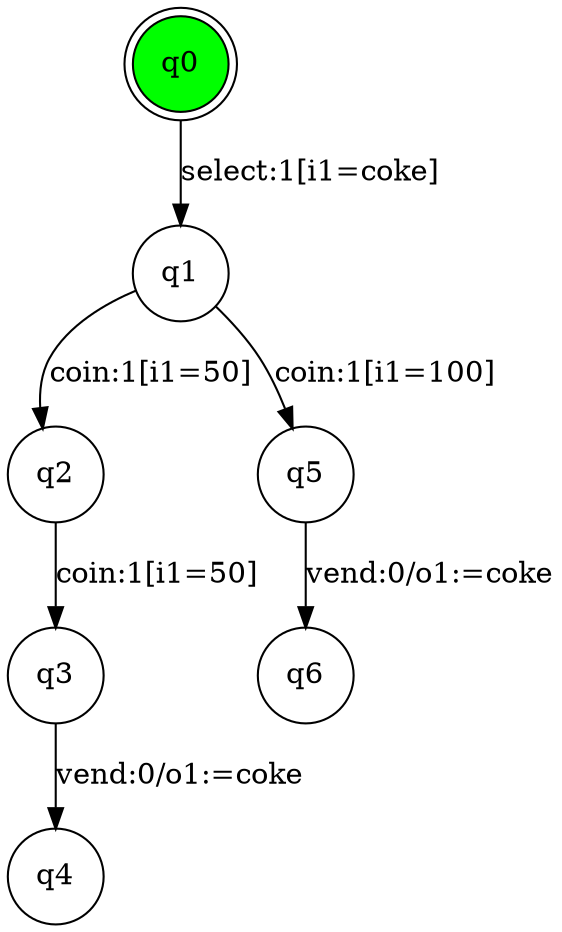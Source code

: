 digraph G {
  q0 [color="black" fillcolor="green" shape="doublecircle" style="filled"];
  q1 [color="black" fillcolor="white" shape="circle" style="filled"];
  q2 [color="black" fillcolor="white" shape="circle" style="filled"];
  q3 [color="black" fillcolor="white" shape="circle" style="filled"];
  q4 [color="black" fillcolor="white" shape="circle" style="filled"];
  q5 [color="black" fillcolor="white" shape="circle" style="filled"];
  q6 [color="black" fillcolor="white" shape="circle" style="filled"];
  q0 -> q1 [label="select:1[i1=coke]"];
  q1 -> q5 [label="coin:1[i1=100]"];
  q1 -> q2 [label="coin:1[i1=50]"];
  q2 -> q3 [label="coin:1[i1=50]"];
  q3 -> q4 [label="vend:0/o1:=coke"];
  q5 -> q6 [label="vend:0/o1:=coke"];
}
